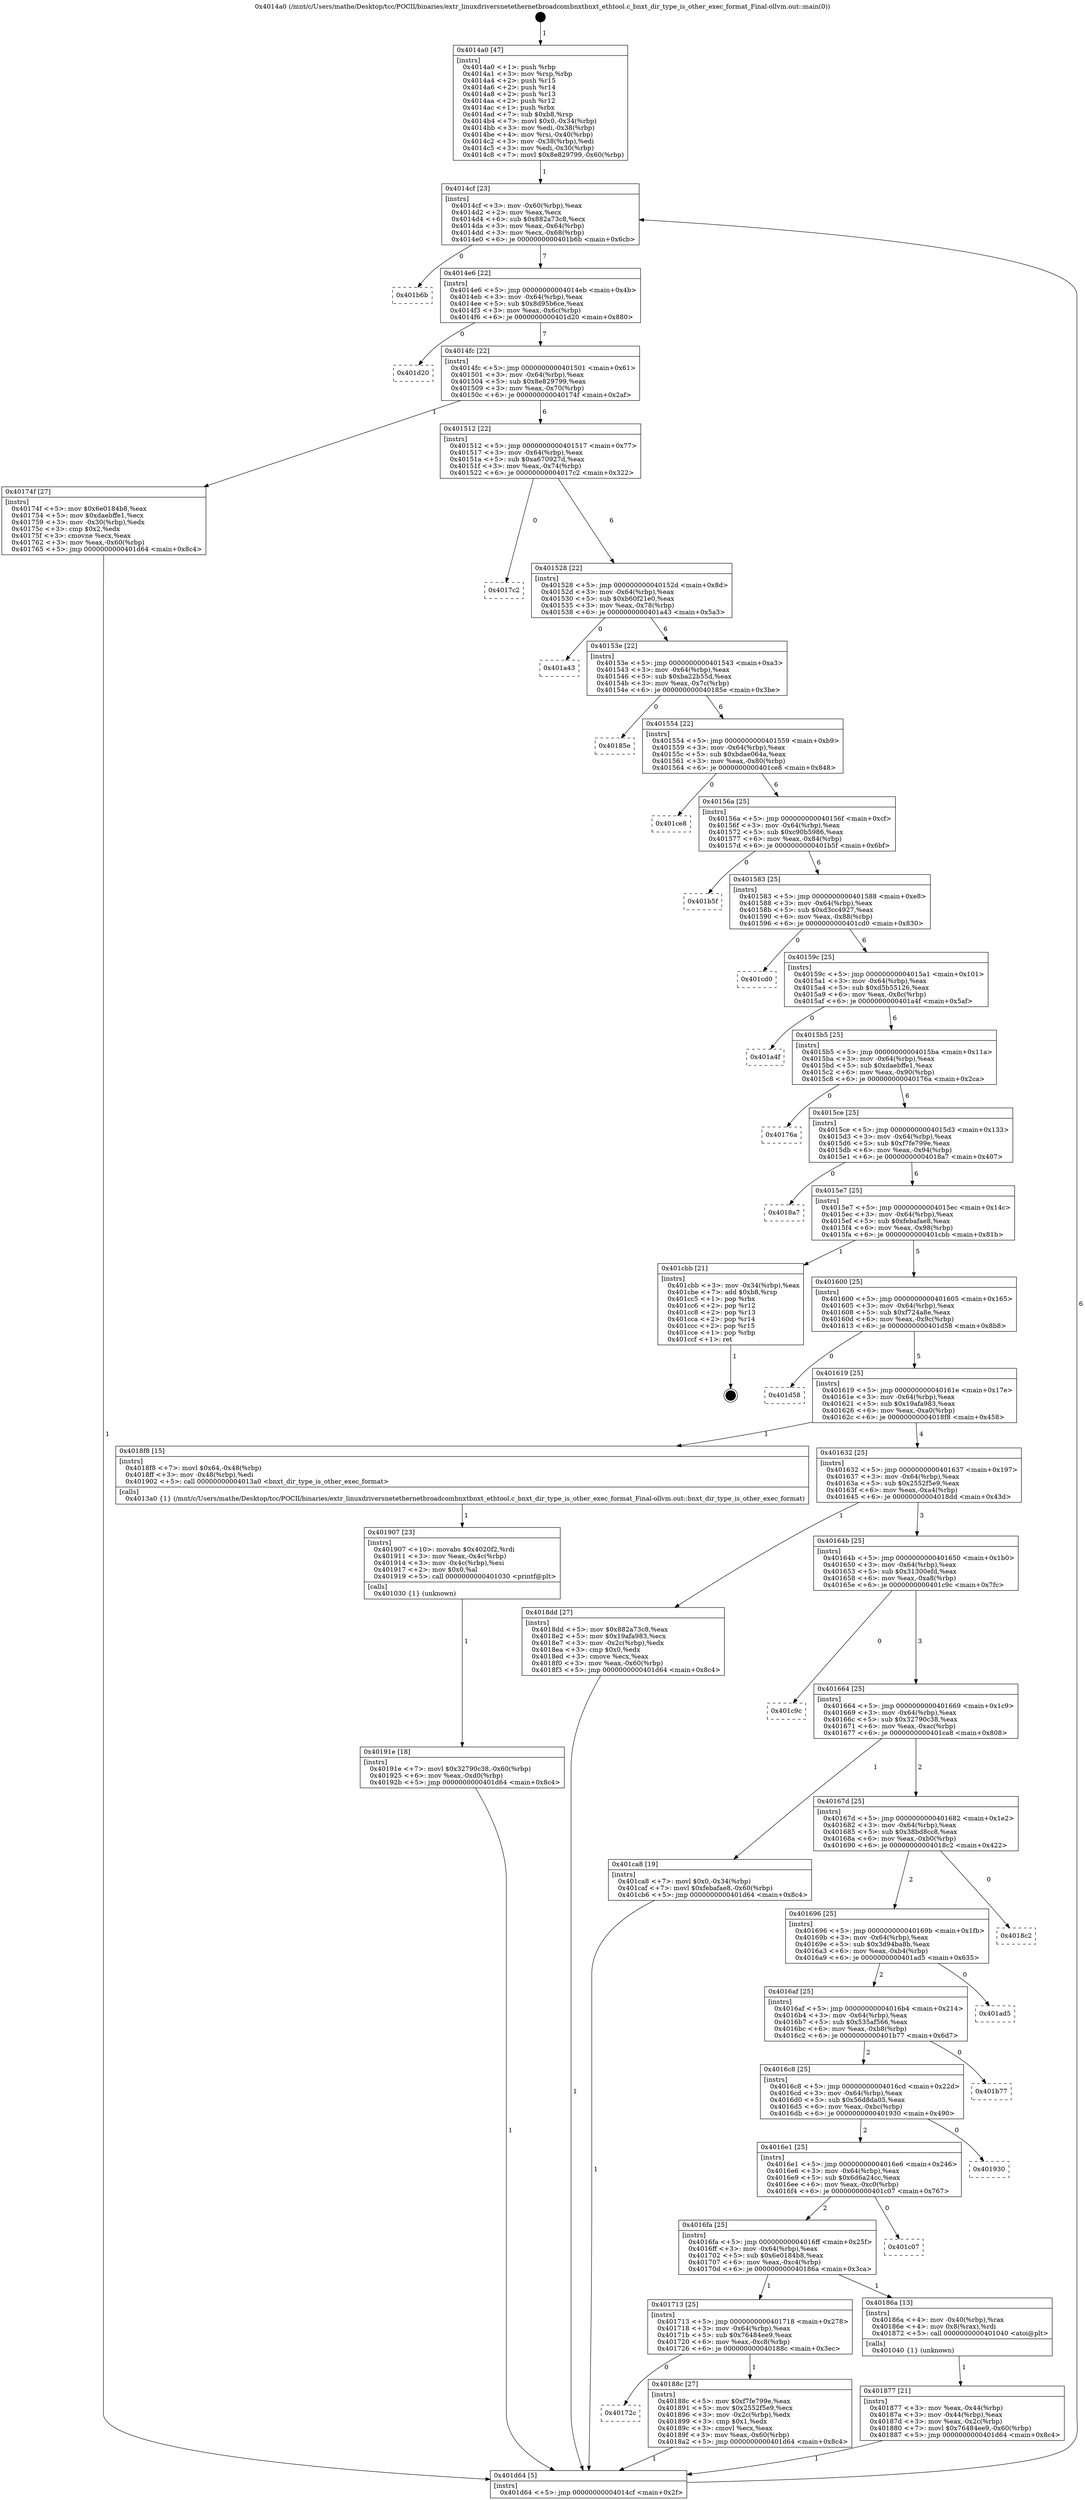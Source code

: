 digraph "0x4014a0" {
  label = "0x4014a0 (/mnt/c/Users/mathe/Desktop/tcc/POCII/binaries/extr_linuxdriversnetethernetbroadcombnxtbnxt_ethtool.c_bnxt_dir_type_is_other_exec_format_Final-ollvm.out::main(0))"
  labelloc = "t"
  node[shape=record]

  Entry [label="",width=0.3,height=0.3,shape=circle,fillcolor=black,style=filled]
  "0x4014cf" [label="{
     0x4014cf [23]\l
     | [instrs]\l
     &nbsp;&nbsp;0x4014cf \<+3\>: mov -0x60(%rbp),%eax\l
     &nbsp;&nbsp;0x4014d2 \<+2\>: mov %eax,%ecx\l
     &nbsp;&nbsp;0x4014d4 \<+6\>: sub $0x882a73c8,%ecx\l
     &nbsp;&nbsp;0x4014da \<+3\>: mov %eax,-0x64(%rbp)\l
     &nbsp;&nbsp;0x4014dd \<+3\>: mov %ecx,-0x68(%rbp)\l
     &nbsp;&nbsp;0x4014e0 \<+6\>: je 0000000000401b6b \<main+0x6cb\>\l
  }"]
  "0x401b6b" [label="{
     0x401b6b\l
  }", style=dashed]
  "0x4014e6" [label="{
     0x4014e6 [22]\l
     | [instrs]\l
     &nbsp;&nbsp;0x4014e6 \<+5\>: jmp 00000000004014eb \<main+0x4b\>\l
     &nbsp;&nbsp;0x4014eb \<+3\>: mov -0x64(%rbp),%eax\l
     &nbsp;&nbsp;0x4014ee \<+5\>: sub $0x8d95b6ce,%eax\l
     &nbsp;&nbsp;0x4014f3 \<+3\>: mov %eax,-0x6c(%rbp)\l
     &nbsp;&nbsp;0x4014f6 \<+6\>: je 0000000000401d20 \<main+0x880\>\l
  }"]
  Exit [label="",width=0.3,height=0.3,shape=circle,fillcolor=black,style=filled,peripheries=2]
  "0x401d20" [label="{
     0x401d20\l
  }", style=dashed]
  "0x4014fc" [label="{
     0x4014fc [22]\l
     | [instrs]\l
     &nbsp;&nbsp;0x4014fc \<+5\>: jmp 0000000000401501 \<main+0x61\>\l
     &nbsp;&nbsp;0x401501 \<+3\>: mov -0x64(%rbp),%eax\l
     &nbsp;&nbsp;0x401504 \<+5\>: sub $0x8e829799,%eax\l
     &nbsp;&nbsp;0x401509 \<+3\>: mov %eax,-0x70(%rbp)\l
     &nbsp;&nbsp;0x40150c \<+6\>: je 000000000040174f \<main+0x2af\>\l
  }"]
  "0x40191e" [label="{
     0x40191e [18]\l
     | [instrs]\l
     &nbsp;&nbsp;0x40191e \<+7\>: movl $0x32790c38,-0x60(%rbp)\l
     &nbsp;&nbsp;0x401925 \<+6\>: mov %eax,-0xd0(%rbp)\l
     &nbsp;&nbsp;0x40192b \<+5\>: jmp 0000000000401d64 \<main+0x8c4\>\l
  }"]
  "0x40174f" [label="{
     0x40174f [27]\l
     | [instrs]\l
     &nbsp;&nbsp;0x40174f \<+5\>: mov $0x6e0184b8,%eax\l
     &nbsp;&nbsp;0x401754 \<+5\>: mov $0xdaebffe1,%ecx\l
     &nbsp;&nbsp;0x401759 \<+3\>: mov -0x30(%rbp),%edx\l
     &nbsp;&nbsp;0x40175c \<+3\>: cmp $0x2,%edx\l
     &nbsp;&nbsp;0x40175f \<+3\>: cmovne %ecx,%eax\l
     &nbsp;&nbsp;0x401762 \<+3\>: mov %eax,-0x60(%rbp)\l
     &nbsp;&nbsp;0x401765 \<+5\>: jmp 0000000000401d64 \<main+0x8c4\>\l
  }"]
  "0x401512" [label="{
     0x401512 [22]\l
     | [instrs]\l
     &nbsp;&nbsp;0x401512 \<+5\>: jmp 0000000000401517 \<main+0x77\>\l
     &nbsp;&nbsp;0x401517 \<+3\>: mov -0x64(%rbp),%eax\l
     &nbsp;&nbsp;0x40151a \<+5\>: sub $0xa670927d,%eax\l
     &nbsp;&nbsp;0x40151f \<+3\>: mov %eax,-0x74(%rbp)\l
     &nbsp;&nbsp;0x401522 \<+6\>: je 00000000004017c2 \<main+0x322\>\l
  }"]
  "0x401d64" [label="{
     0x401d64 [5]\l
     | [instrs]\l
     &nbsp;&nbsp;0x401d64 \<+5\>: jmp 00000000004014cf \<main+0x2f\>\l
  }"]
  "0x4014a0" [label="{
     0x4014a0 [47]\l
     | [instrs]\l
     &nbsp;&nbsp;0x4014a0 \<+1\>: push %rbp\l
     &nbsp;&nbsp;0x4014a1 \<+3\>: mov %rsp,%rbp\l
     &nbsp;&nbsp;0x4014a4 \<+2\>: push %r15\l
     &nbsp;&nbsp;0x4014a6 \<+2\>: push %r14\l
     &nbsp;&nbsp;0x4014a8 \<+2\>: push %r13\l
     &nbsp;&nbsp;0x4014aa \<+2\>: push %r12\l
     &nbsp;&nbsp;0x4014ac \<+1\>: push %rbx\l
     &nbsp;&nbsp;0x4014ad \<+7\>: sub $0xb8,%rsp\l
     &nbsp;&nbsp;0x4014b4 \<+7\>: movl $0x0,-0x34(%rbp)\l
     &nbsp;&nbsp;0x4014bb \<+3\>: mov %edi,-0x38(%rbp)\l
     &nbsp;&nbsp;0x4014be \<+4\>: mov %rsi,-0x40(%rbp)\l
     &nbsp;&nbsp;0x4014c2 \<+3\>: mov -0x38(%rbp),%edi\l
     &nbsp;&nbsp;0x4014c5 \<+3\>: mov %edi,-0x30(%rbp)\l
     &nbsp;&nbsp;0x4014c8 \<+7\>: movl $0x8e829799,-0x60(%rbp)\l
  }"]
  "0x401907" [label="{
     0x401907 [23]\l
     | [instrs]\l
     &nbsp;&nbsp;0x401907 \<+10\>: movabs $0x4020f2,%rdi\l
     &nbsp;&nbsp;0x401911 \<+3\>: mov %eax,-0x4c(%rbp)\l
     &nbsp;&nbsp;0x401914 \<+3\>: mov -0x4c(%rbp),%esi\l
     &nbsp;&nbsp;0x401917 \<+2\>: mov $0x0,%al\l
     &nbsp;&nbsp;0x401919 \<+5\>: call 0000000000401030 \<printf@plt\>\l
     | [calls]\l
     &nbsp;&nbsp;0x401030 \{1\} (unknown)\l
  }"]
  "0x4017c2" [label="{
     0x4017c2\l
  }", style=dashed]
  "0x401528" [label="{
     0x401528 [22]\l
     | [instrs]\l
     &nbsp;&nbsp;0x401528 \<+5\>: jmp 000000000040152d \<main+0x8d\>\l
     &nbsp;&nbsp;0x40152d \<+3\>: mov -0x64(%rbp),%eax\l
     &nbsp;&nbsp;0x401530 \<+5\>: sub $0xb60f21e0,%eax\l
     &nbsp;&nbsp;0x401535 \<+3\>: mov %eax,-0x78(%rbp)\l
     &nbsp;&nbsp;0x401538 \<+6\>: je 0000000000401a43 \<main+0x5a3\>\l
  }"]
  "0x40172c" [label="{
     0x40172c\l
  }", style=dashed]
  "0x401a43" [label="{
     0x401a43\l
  }", style=dashed]
  "0x40153e" [label="{
     0x40153e [22]\l
     | [instrs]\l
     &nbsp;&nbsp;0x40153e \<+5\>: jmp 0000000000401543 \<main+0xa3\>\l
     &nbsp;&nbsp;0x401543 \<+3\>: mov -0x64(%rbp),%eax\l
     &nbsp;&nbsp;0x401546 \<+5\>: sub $0xba22b55d,%eax\l
     &nbsp;&nbsp;0x40154b \<+3\>: mov %eax,-0x7c(%rbp)\l
     &nbsp;&nbsp;0x40154e \<+6\>: je 000000000040185e \<main+0x3be\>\l
  }"]
  "0x40188c" [label="{
     0x40188c [27]\l
     | [instrs]\l
     &nbsp;&nbsp;0x40188c \<+5\>: mov $0xf7fe799e,%eax\l
     &nbsp;&nbsp;0x401891 \<+5\>: mov $0x2552f5e9,%ecx\l
     &nbsp;&nbsp;0x401896 \<+3\>: mov -0x2c(%rbp),%edx\l
     &nbsp;&nbsp;0x401899 \<+3\>: cmp $0x1,%edx\l
     &nbsp;&nbsp;0x40189c \<+3\>: cmovl %ecx,%eax\l
     &nbsp;&nbsp;0x40189f \<+3\>: mov %eax,-0x60(%rbp)\l
     &nbsp;&nbsp;0x4018a2 \<+5\>: jmp 0000000000401d64 \<main+0x8c4\>\l
  }"]
  "0x40185e" [label="{
     0x40185e\l
  }", style=dashed]
  "0x401554" [label="{
     0x401554 [22]\l
     | [instrs]\l
     &nbsp;&nbsp;0x401554 \<+5\>: jmp 0000000000401559 \<main+0xb9\>\l
     &nbsp;&nbsp;0x401559 \<+3\>: mov -0x64(%rbp),%eax\l
     &nbsp;&nbsp;0x40155c \<+5\>: sub $0xbdae064a,%eax\l
     &nbsp;&nbsp;0x401561 \<+3\>: mov %eax,-0x80(%rbp)\l
     &nbsp;&nbsp;0x401564 \<+6\>: je 0000000000401ce8 \<main+0x848\>\l
  }"]
  "0x401877" [label="{
     0x401877 [21]\l
     | [instrs]\l
     &nbsp;&nbsp;0x401877 \<+3\>: mov %eax,-0x44(%rbp)\l
     &nbsp;&nbsp;0x40187a \<+3\>: mov -0x44(%rbp),%eax\l
     &nbsp;&nbsp;0x40187d \<+3\>: mov %eax,-0x2c(%rbp)\l
     &nbsp;&nbsp;0x401880 \<+7\>: movl $0x76484ee9,-0x60(%rbp)\l
     &nbsp;&nbsp;0x401887 \<+5\>: jmp 0000000000401d64 \<main+0x8c4\>\l
  }"]
  "0x401ce8" [label="{
     0x401ce8\l
  }", style=dashed]
  "0x40156a" [label="{
     0x40156a [25]\l
     | [instrs]\l
     &nbsp;&nbsp;0x40156a \<+5\>: jmp 000000000040156f \<main+0xcf\>\l
     &nbsp;&nbsp;0x40156f \<+3\>: mov -0x64(%rbp),%eax\l
     &nbsp;&nbsp;0x401572 \<+5\>: sub $0xc90b5986,%eax\l
     &nbsp;&nbsp;0x401577 \<+6\>: mov %eax,-0x84(%rbp)\l
     &nbsp;&nbsp;0x40157d \<+6\>: je 0000000000401b5f \<main+0x6bf\>\l
  }"]
  "0x401713" [label="{
     0x401713 [25]\l
     | [instrs]\l
     &nbsp;&nbsp;0x401713 \<+5\>: jmp 0000000000401718 \<main+0x278\>\l
     &nbsp;&nbsp;0x401718 \<+3\>: mov -0x64(%rbp),%eax\l
     &nbsp;&nbsp;0x40171b \<+5\>: sub $0x76484ee9,%eax\l
     &nbsp;&nbsp;0x401720 \<+6\>: mov %eax,-0xc8(%rbp)\l
     &nbsp;&nbsp;0x401726 \<+6\>: je 000000000040188c \<main+0x3ec\>\l
  }"]
  "0x401b5f" [label="{
     0x401b5f\l
  }", style=dashed]
  "0x401583" [label="{
     0x401583 [25]\l
     | [instrs]\l
     &nbsp;&nbsp;0x401583 \<+5\>: jmp 0000000000401588 \<main+0xe8\>\l
     &nbsp;&nbsp;0x401588 \<+3\>: mov -0x64(%rbp),%eax\l
     &nbsp;&nbsp;0x40158b \<+5\>: sub $0xd3cc4927,%eax\l
     &nbsp;&nbsp;0x401590 \<+6\>: mov %eax,-0x88(%rbp)\l
     &nbsp;&nbsp;0x401596 \<+6\>: je 0000000000401cd0 \<main+0x830\>\l
  }"]
  "0x40186a" [label="{
     0x40186a [13]\l
     | [instrs]\l
     &nbsp;&nbsp;0x40186a \<+4\>: mov -0x40(%rbp),%rax\l
     &nbsp;&nbsp;0x40186e \<+4\>: mov 0x8(%rax),%rdi\l
     &nbsp;&nbsp;0x401872 \<+5\>: call 0000000000401040 \<atoi@plt\>\l
     | [calls]\l
     &nbsp;&nbsp;0x401040 \{1\} (unknown)\l
  }"]
  "0x401cd0" [label="{
     0x401cd0\l
  }", style=dashed]
  "0x40159c" [label="{
     0x40159c [25]\l
     | [instrs]\l
     &nbsp;&nbsp;0x40159c \<+5\>: jmp 00000000004015a1 \<main+0x101\>\l
     &nbsp;&nbsp;0x4015a1 \<+3\>: mov -0x64(%rbp),%eax\l
     &nbsp;&nbsp;0x4015a4 \<+5\>: sub $0xd5b55126,%eax\l
     &nbsp;&nbsp;0x4015a9 \<+6\>: mov %eax,-0x8c(%rbp)\l
     &nbsp;&nbsp;0x4015af \<+6\>: je 0000000000401a4f \<main+0x5af\>\l
  }"]
  "0x4016fa" [label="{
     0x4016fa [25]\l
     | [instrs]\l
     &nbsp;&nbsp;0x4016fa \<+5\>: jmp 00000000004016ff \<main+0x25f\>\l
     &nbsp;&nbsp;0x4016ff \<+3\>: mov -0x64(%rbp),%eax\l
     &nbsp;&nbsp;0x401702 \<+5\>: sub $0x6e0184b8,%eax\l
     &nbsp;&nbsp;0x401707 \<+6\>: mov %eax,-0xc4(%rbp)\l
     &nbsp;&nbsp;0x40170d \<+6\>: je 000000000040186a \<main+0x3ca\>\l
  }"]
  "0x401a4f" [label="{
     0x401a4f\l
  }", style=dashed]
  "0x4015b5" [label="{
     0x4015b5 [25]\l
     | [instrs]\l
     &nbsp;&nbsp;0x4015b5 \<+5\>: jmp 00000000004015ba \<main+0x11a\>\l
     &nbsp;&nbsp;0x4015ba \<+3\>: mov -0x64(%rbp),%eax\l
     &nbsp;&nbsp;0x4015bd \<+5\>: sub $0xdaebffe1,%eax\l
     &nbsp;&nbsp;0x4015c2 \<+6\>: mov %eax,-0x90(%rbp)\l
     &nbsp;&nbsp;0x4015c8 \<+6\>: je 000000000040176a \<main+0x2ca\>\l
  }"]
  "0x401c07" [label="{
     0x401c07\l
  }", style=dashed]
  "0x40176a" [label="{
     0x40176a\l
  }", style=dashed]
  "0x4015ce" [label="{
     0x4015ce [25]\l
     | [instrs]\l
     &nbsp;&nbsp;0x4015ce \<+5\>: jmp 00000000004015d3 \<main+0x133\>\l
     &nbsp;&nbsp;0x4015d3 \<+3\>: mov -0x64(%rbp),%eax\l
     &nbsp;&nbsp;0x4015d6 \<+5\>: sub $0xf7fe799e,%eax\l
     &nbsp;&nbsp;0x4015db \<+6\>: mov %eax,-0x94(%rbp)\l
     &nbsp;&nbsp;0x4015e1 \<+6\>: je 00000000004018a7 \<main+0x407\>\l
  }"]
  "0x4016e1" [label="{
     0x4016e1 [25]\l
     | [instrs]\l
     &nbsp;&nbsp;0x4016e1 \<+5\>: jmp 00000000004016e6 \<main+0x246\>\l
     &nbsp;&nbsp;0x4016e6 \<+3\>: mov -0x64(%rbp),%eax\l
     &nbsp;&nbsp;0x4016e9 \<+5\>: sub $0x6d6a24cc,%eax\l
     &nbsp;&nbsp;0x4016ee \<+6\>: mov %eax,-0xc0(%rbp)\l
     &nbsp;&nbsp;0x4016f4 \<+6\>: je 0000000000401c07 \<main+0x767\>\l
  }"]
  "0x4018a7" [label="{
     0x4018a7\l
  }", style=dashed]
  "0x4015e7" [label="{
     0x4015e7 [25]\l
     | [instrs]\l
     &nbsp;&nbsp;0x4015e7 \<+5\>: jmp 00000000004015ec \<main+0x14c\>\l
     &nbsp;&nbsp;0x4015ec \<+3\>: mov -0x64(%rbp),%eax\l
     &nbsp;&nbsp;0x4015ef \<+5\>: sub $0xfebafae8,%eax\l
     &nbsp;&nbsp;0x4015f4 \<+6\>: mov %eax,-0x98(%rbp)\l
     &nbsp;&nbsp;0x4015fa \<+6\>: je 0000000000401cbb \<main+0x81b\>\l
  }"]
  "0x401930" [label="{
     0x401930\l
  }", style=dashed]
  "0x401cbb" [label="{
     0x401cbb [21]\l
     | [instrs]\l
     &nbsp;&nbsp;0x401cbb \<+3\>: mov -0x34(%rbp),%eax\l
     &nbsp;&nbsp;0x401cbe \<+7\>: add $0xb8,%rsp\l
     &nbsp;&nbsp;0x401cc5 \<+1\>: pop %rbx\l
     &nbsp;&nbsp;0x401cc6 \<+2\>: pop %r12\l
     &nbsp;&nbsp;0x401cc8 \<+2\>: pop %r13\l
     &nbsp;&nbsp;0x401cca \<+2\>: pop %r14\l
     &nbsp;&nbsp;0x401ccc \<+2\>: pop %r15\l
     &nbsp;&nbsp;0x401cce \<+1\>: pop %rbp\l
     &nbsp;&nbsp;0x401ccf \<+1\>: ret\l
  }"]
  "0x401600" [label="{
     0x401600 [25]\l
     | [instrs]\l
     &nbsp;&nbsp;0x401600 \<+5\>: jmp 0000000000401605 \<main+0x165\>\l
     &nbsp;&nbsp;0x401605 \<+3\>: mov -0x64(%rbp),%eax\l
     &nbsp;&nbsp;0x401608 \<+5\>: sub $0xf724a8e,%eax\l
     &nbsp;&nbsp;0x40160d \<+6\>: mov %eax,-0x9c(%rbp)\l
     &nbsp;&nbsp;0x401613 \<+6\>: je 0000000000401d58 \<main+0x8b8\>\l
  }"]
  "0x4016c8" [label="{
     0x4016c8 [25]\l
     | [instrs]\l
     &nbsp;&nbsp;0x4016c8 \<+5\>: jmp 00000000004016cd \<main+0x22d\>\l
     &nbsp;&nbsp;0x4016cd \<+3\>: mov -0x64(%rbp),%eax\l
     &nbsp;&nbsp;0x4016d0 \<+5\>: sub $0x56d8da05,%eax\l
     &nbsp;&nbsp;0x4016d5 \<+6\>: mov %eax,-0xbc(%rbp)\l
     &nbsp;&nbsp;0x4016db \<+6\>: je 0000000000401930 \<main+0x490\>\l
  }"]
  "0x401d58" [label="{
     0x401d58\l
  }", style=dashed]
  "0x401619" [label="{
     0x401619 [25]\l
     | [instrs]\l
     &nbsp;&nbsp;0x401619 \<+5\>: jmp 000000000040161e \<main+0x17e\>\l
     &nbsp;&nbsp;0x40161e \<+3\>: mov -0x64(%rbp),%eax\l
     &nbsp;&nbsp;0x401621 \<+5\>: sub $0x19afa983,%eax\l
     &nbsp;&nbsp;0x401626 \<+6\>: mov %eax,-0xa0(%rbp)\l
     &nbsp;&nbsp;0x40162c \<+6\>: je 00000000004018f8 \<main+0x458\>\l
  }"]
  "0x401b77" [label="{
     0x401b77\l
  }", style=dashed]
  "0x4018f8" [label="{
     0x4018f8 [15]\l
     | [instrs]\l
     &nbsp;&nbsp;0x4018f8 \<+7\>: movl $0x64,-0x48(%rbp)\l
     &nbsp;&nbsp;0x4018ff \<+3\>: mov -0x48(%rbp),%edi\l
     &nbsp;&nbsp;0x401902 \<+5\>: call 00000000004013a0 \<bnxt_dir_type_is_other_exec_format\>\l
     | [calls]\l
     &nbsp;&nbsp;0x4013a0 \{1\} (/mnt/c/Users/mathe/Desktop/tcc/POCII/binaries/extr_linuxdriversnetethernetbroadcombnxtbnxt_ethtool.c_bnxt_dir_type_is_other_exec_format_Final-ollvm.out::bnxt_dir_type_is_other_exec_format)\l
  }"]
  "0x401632" [label="{
     0x401632 [25]\l
     | [instrs]\l
     &nbsp;&nbsp;0x401632 \<+5\>: jmp 0000000000401637 \<main+0x197\>\l
     &nbsp;&nbsp;0x401637 \<+3\>: mov -0x64(%rbp),%eax\l
     &nbsp;&nbsp;0x40163a \<+5\>: sub $0x2552f5e9,%eax\l
     &nbsp;&nbsp;0x40163f \<+6\>: mov %eax,-0xa4(%rbp)\l
     &nbsp;&nbsp;0x401645 \<+6\>: je 00000000004018dd \<main+0x43d\>\l
  }"]
  "0x4016af" [label="{
     0x4016af [25]\l
     | [instrs]\l
     &nbsp;&nbsp;0x4016af \<+5\>: jmp 00000000004016b4 \<main+0x214\>\l
     &nbsp;&nbsp;0x4016b4 \<+3\>: mov -0x64(%rbp),%eax\l
     &nbsp;&nbsp;0x4016b7 \<+5\>: sub $0x535af566,%eax\l
     &nbsp;&nbsp;0x4016bc \<+6\>: mov %eax,-0xb8(%rbp)\l
     &nbsp;&nbsp;0x4016c2 \<+6\>: je 0000000000401b77 \<main+0x6d7\>\l
  }"]
  "0x4018dd" [label="{
     0x4018dd [27]\l
     | [instrs]\l
     &nbsp;&nbsp;0x4018dd \<+5\>: mov $0x882a73c8,%eax\l
     &nbsp;&nbsp;0x4018e2 \<+5\>: mov $0x19afa983,%ecx\l
     &nbsp;&nbsp;0x4018e7 \<+3\>: mov -0x2c(%rbp),%edx\l
     &nbsp;&nbsp;0x4018ea \<+3\>: cmp $0x0,%edx\l
     &nbsp;&nbsp;0x4018ed \<+3\>: cmove %ecx,%eax\l
     &nbsp;&nbsp;0x4018f0 \<+3\>: mov %eax,-0x60(%rbp)\l
     &nbsp;&nbsp;0x4018f3 \<+5\>: jmp 0000000000401d64 \<main+0x8c4\>\l
  }"]
  "0x40164b" [label="{
     0x40164b [25]\l
     | [instrs]\l
     &nbsp;&nbsp;0x40164b \<+5\>: jmp 0000000000401650 \<main+0x1b0\>\l
     &nbsp;&nbsp;0x401650 \<+3\>: mov -0x64(%rbp),%eax\l
     &nbsp;&nbsp;0x401653 \<+5\>: sub $0x31300efd,%eax\l
     &nbsp;&nbsp;0x401658 \<+6\>: mov %eax,-0xa8(%rbp)\l
     &nbsp;&nbsp;0x40165e \<+6\>: je 0000000000401c9c \<main+0x7fc\>\l
  }"]
  "0x401ad5" [label="{
     0x401ad5\l
  }", style=dashed]
  "0x401c9c" [label="{
     0x401c9c\l
  }", style=dashed]
  "0x401664" [label="{
     0x401664 [25]\l
     | [instrs]\l
     &nbsp;&nbsp;0x401664 \<+5\>: jmp 0000000000401669 \<main+0x1c9\>\l
     &nbsp;&nbsp;0x401669 \<+3\>: mov -0x64(%rbp),%eax\l
     &nbsp;&nbsp;0x40166c \<+5\>: sub $0x32790c38,%eax\l
     &nbsp;&nbsp;0x401671 \<+6\>: mov %eax,-0xac(%rbp)\l
     &nbsp;&nbsp;0x401677 \<+6\>: je 0000000000401ca8 \<main+0x808\>\l
  }"]
  "0x401696" [label="{
     0x401696 [25]\l
     | [instrs]\l
     &nbsp;&nbsp;0x401696 \<+5\>: jmp 000000000040169b \<main+0x1fb\>\l
     &nbsp;&nbsp;0x40169b \<+3\>: mov -0x64(%rbp),%eax\l
     &nbsp;&nbsp;0x40169e \<+5\>: sub $0x3d94ba8b,%eax\l
     &nbsp;&nbsp;0x4016a3 \<+6\>: mov %eax,-0xb4(%rbp)\l
     &nbsp;&nbsp;0x4016a9 \<+6\>: je 0000000000401ad5 \<main+0x635\>\l
  }"]
  "0x401ca8" [label="{
     0x401ca8 [19]\l
     | [instrs]\l
     &nbsp;&nbsp;0x401ca8 \<+7\>: movl $0x0,-0x34(%rbp)\l
     &nbsp;&nbsp;0x401caf \<+7\>: movl $0xfebafae8,-0x60(%rbp)\l
     &nbsp;&nbsp;0x401cb6 \<+5\>: jmp 0000000000401d64 \<main+0x8c4\>\l
  }"]
  "0x40167d" [label="{
     0x40167d [25]\l
     | [instrs]\l
     &nbsp;&nbsp;0x40167d \<+5\>: jmp 0000000000401682 \<main+0x1e2\>\l
     &nbsp;&nbsp;0x401682 \<+3\>: mov -0x64(%rbp),%eax\l
     &nbsp;&nbsp;0x401685 \<+5\>: sub $0x38bd8cc8,%eax\l
     &nbsp;&nbsp;0x40168a \<+6\>: mov %eax,-0xb0(%rbp)\l
     &nbsp;&nbsp;0x401690 \<+6\>: je 00000000004018c2 \<main+0x422\>\l
  }"]
  "0x4018c2" [label="{
     0x4018c2\l
  }", style=dashed]
  Entry -> "0x4014a0" [label=" 1"]
  "0x4014cf" -> "0x401b6b" [label=" 0"]
  "0x4014cf" -> "0x4014e6" [label=" 7"]
  "0x401cbb" -> Exit [label=" 1"]
  "0x4014e6" -> "0x401d20" [label=" 0"]
  "0x4014e6" -> "0x4014fc" [label=" 7"]
  "0x401ca8" -> "0x401d64" [label=" 1"]
  "0x4014fc" -> "0x40174f" [label=" 1"]
  "0x4014fc" -> "0x401512" [label=" 6"]
  "0x40174f" -> "0x401d64" [label=" 1"]
  "0x4014a0" -> "0x4014cf" [label=" 1"]
  "0x401d64" -> "0x4014cf" [label=" 6"]
  "0x40191e" -> "0x401d64" [label=" 1"]
  "0x401512" -> "0x4017c2" [label=" 0"]
  "0x401512" -> "0x401528" [label=" 6"]
  "0x401907" -> "0x40191e" [label=" 1"]
  "0x401528" -> "0x401a43" [label=" 0"]
  "0x401528" -> "0x40153e" [label=" 6"]
  "0x4018f8" -> "0x401907" [label=" 1"]
  "0x40153e" -> "0x40185e" [label=" 0"]
  "0x40153e" -> "0x401554" [label=" 6"]
  "0x4018dd" -> "0x401d64" [label=" 1"]
  "0x401554" -> "0x401ce8" [label=" 0"]
  "0x401554" -> "0x40156a" [label=" 6"]
  "0x401713" -> "0x40172c" [label=" 0"]
  "0x40156a" -> "0x401b5f" [label=" 0"]
  "0x40156a" -> "0x401583" [label=" 6"]
  "0x401713" -> "0x40188c" [label=" 1"]
  "0x401583" -> "0x401cd0" [label=" 0"]
  "0x401583" -> "0x40159c" [label=" 6"]
  "0x40188c" -> "0x401d64" [label=" 1"]
  "0x40159c" -> "0x401a4f" [label=" 0"]
  "0x40159c" -> "0x4015b5" [label=" 6"]
  "0x40186a" -> "0x401877" [label=" 1"]
  "0x4015b5" -> "0x40176a" [label=" 0"]
  "0x4015b5" -> "0x4015ce" [label=" 6"]
  "0x4016fa" -> "0x401713" [label=" 1"]
  "0x4015ce" -> "0x4018a7" [label=" 0"]
  "0x4015ce" -> "0x4015e7" [label=" 6"]
  "0x401877" -> "0x401d64" [label=" 1"]
  "0x4015e7" -> "0x401cbb" [label=" 1"]
  "0x4015e7" -> "0x401600" [label=" 5"]
  "0x4016e1" -> "0x4016fa" [label=" 2"]
  "0x401600" -> "0x401d58" [label=" 0"]
  "0x401600" -> "0x401619" [label=" 5"]
  "0x4016fa" -> "0x40186a" [label=" 1"]
  "0x401619" -> "0x4018f8" [label=" 1"]
  "0x401619" -> "0x401632" [label=" 4"]
  "0x4016c8" -> "0x4016e1" [label=" 2"]
  "0x401632" -> "0x4018dd" [label=" 1"]
  "0x401632" -> "0x40164b" [label=" 3"]
  "0x4016e1" -> "0x401c07" [label=" 0"]
  "0x40164b" -> "0x401c9c" [label=" 0"]
  "0x40164b" -> "0x401664" [label=" 3"]
  "0x4016af" -> "0x4016c8" [label=" 2"]
  "0x401664" -> "0x401ca8" [label=" 1"]
  "0x401664" -> "0x40167d" [label=" 2"]
  "0x4016c8" -> "0x401930" [label=" 0"]
  "0x40167d" -> "0x4018c2" [label=" 0"]
  "0x40167d" -> "0x401696" [label=" 2"]
  "0x4016af" -> "0x401b77" [label=" 0"]
  "0x401696" -> "0x401ad5" [label=" 0"]
  "0x401696" -> "0x4016af" [label=" 2"]
}
